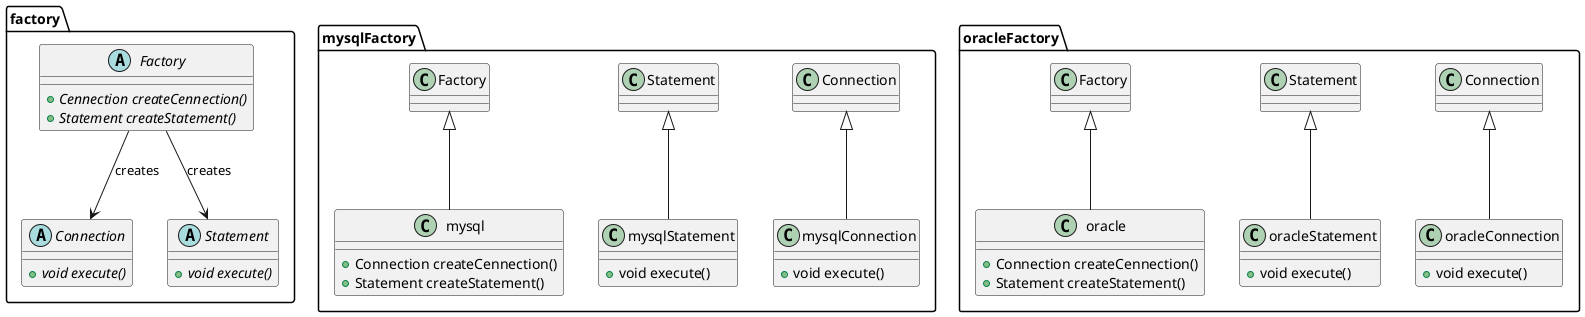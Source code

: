 @startuml

package factory{
    abstract class Connection{
    {abstract} + void execute()
}

abstract class Statement{
    {abstract} + void execute()
}

abstract class Factory{
    {abstract} + Cennection createCennection()
    {abstract} + Statement createStatement()
}
}

Factory --> Connection : creates 
Factory --> Statement : creates

package mysqlFactory{
    class mysqlConnection extends Connection{
    + void execute()
}

class mysqlStatement extends Statement{
    + void execute()
}


class mysql extends Factory{
    + Connection createCennection()
    + Statement createStatement()
}

}

package oracleFactory {
class oracleConnection extends Connection{
    + void execute()
}

class oracleStatement extends Statement{
    + void execute()
}


class oracle extends Factory{
    + Connection createCennection()
    + Statement createStatement()
}
}



' mysql --> Connection : creates 
' mysql --> Statement : creates
' oracle --> Statement : creates 
' oracle --> Connection : creates



@enduml